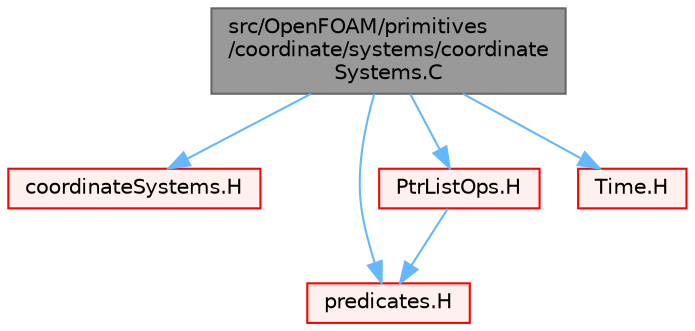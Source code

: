 digraph "src/OpenFOAM/primitives/coordinate/systems/coordinateSystems.C"
{
 // LATEX_PDF_SIZE
  bgcolor="transparent";
  edge [fontname=Helvetica,fontsize=10,labelfontname=Helvetica,labelfontsize=10];
  node [fontname=Helvetica,fontsize=10,shape=box,height=0.2,width=0.4];
  Node1 [id="Node000001",label="src/OpenFOAM/primitives\l/coordinate/systems/coordinate\lSystems.C",height=0.2,width=0.4,color="gray40", fillcolor="grey60", style="filled", fontcolor="black",tooltip=" "];
  Node1 -> Node2 [id="edge1_Node000001_Node000002",color="steelblue1",style="solid",tooltip=" "];
  Node2 [id="Node000002",label="coordinateSystems.H",height=0.2,width=0.4,color="red", fillcolor="#FFF0F0", style="filled",URL="$coordinateSystems_8H.html",tooltip=" "];
  Node1 -> Node228 [id="edge2_Node000001_Node000228",color="steelblue1",style="solid",tooltip=" "];
  Node228 [id="Node000228",label="predicates.H",height=0.2,width=0.4,color="red", fillcolor="#FFF0F0", style="filled",URL="$predicates_8H.html",tooltip=" "];
  Node1 -> Node229 [id="edge3_Node000001_Node000229",color="steelblue1",style="solid",tooltip=" "];
  Node229 [id="Node000229",label="PtrListOps.H",height=0.2,width=0.4,color="red", fillcolor="#FFF0F0", style="filled",URL="$PtrListOps_8H.html",tooltip="Functions to operate on Pointer Lists."];
  Node229 -> Node228 [id="edge4_Node000229_Node000228",color="steelblue1",style="solid",tooltip=" "];
  Node1 -> Node230 [id="edge5_Node000001_Node000230",color="steelblue1",style="solid",tooltip=" "];
  Node230 [id="Node000230",label="Time.H",height=0.2,width=0.4,color="red", fillcolor="#FFF0F0", style="filled",URL="$Time_8H.html",tooltip=" "];
}
